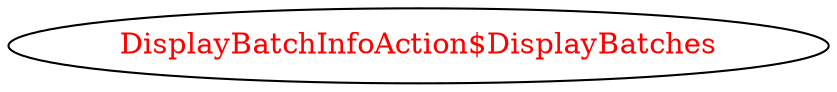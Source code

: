 digraph dependencyGraph {
 concentrate=true;
 ranksep="2.0";
 rankdir="LR"; 
 splines="ortho";
"DisplayBatchInfoAction$DisplayBatches" [fontcolor="red"];
}